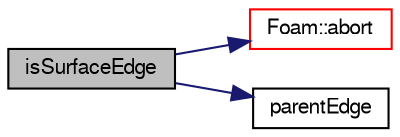 digraph "isSurfaceEdge"
{
  bgcolor="transparent";
  edge [fontname="FreeSans",fontsize="10",labelfontname="FreeSans",labelfontsize="10"];
  node [fontname="FreeSans",fontsize="10",shape=record];
  rankdir="LR";
  Node336 [label="isSurfaceEdge",height=0.2,width=0.4,color="black", fillcolor="grey75", style="filled", fontcolor="black"];
  Node336 -> Node337 [color="midnightblue",fontsize="10",style="solid",fontname="FreeSans"];
  Node337 [label="Foam::abort",height=0.2,width=0.4,color="red",URL="$a21124.html#a447107a607d03e417307c203fa5fb44b"];
  Node336 -> Node380 [color="midnightblue",fontsize="10",style="solid",fontname="FreeSans"];
  Node380 [label="parentEdge",height=0.2,width=0.4,color="black",URL="$a25490.html#aab3d1bf29c40e2d506e6b6503fd3b3eb",tooltip="Parent edge (original surface edge this edge came from). "];
}
